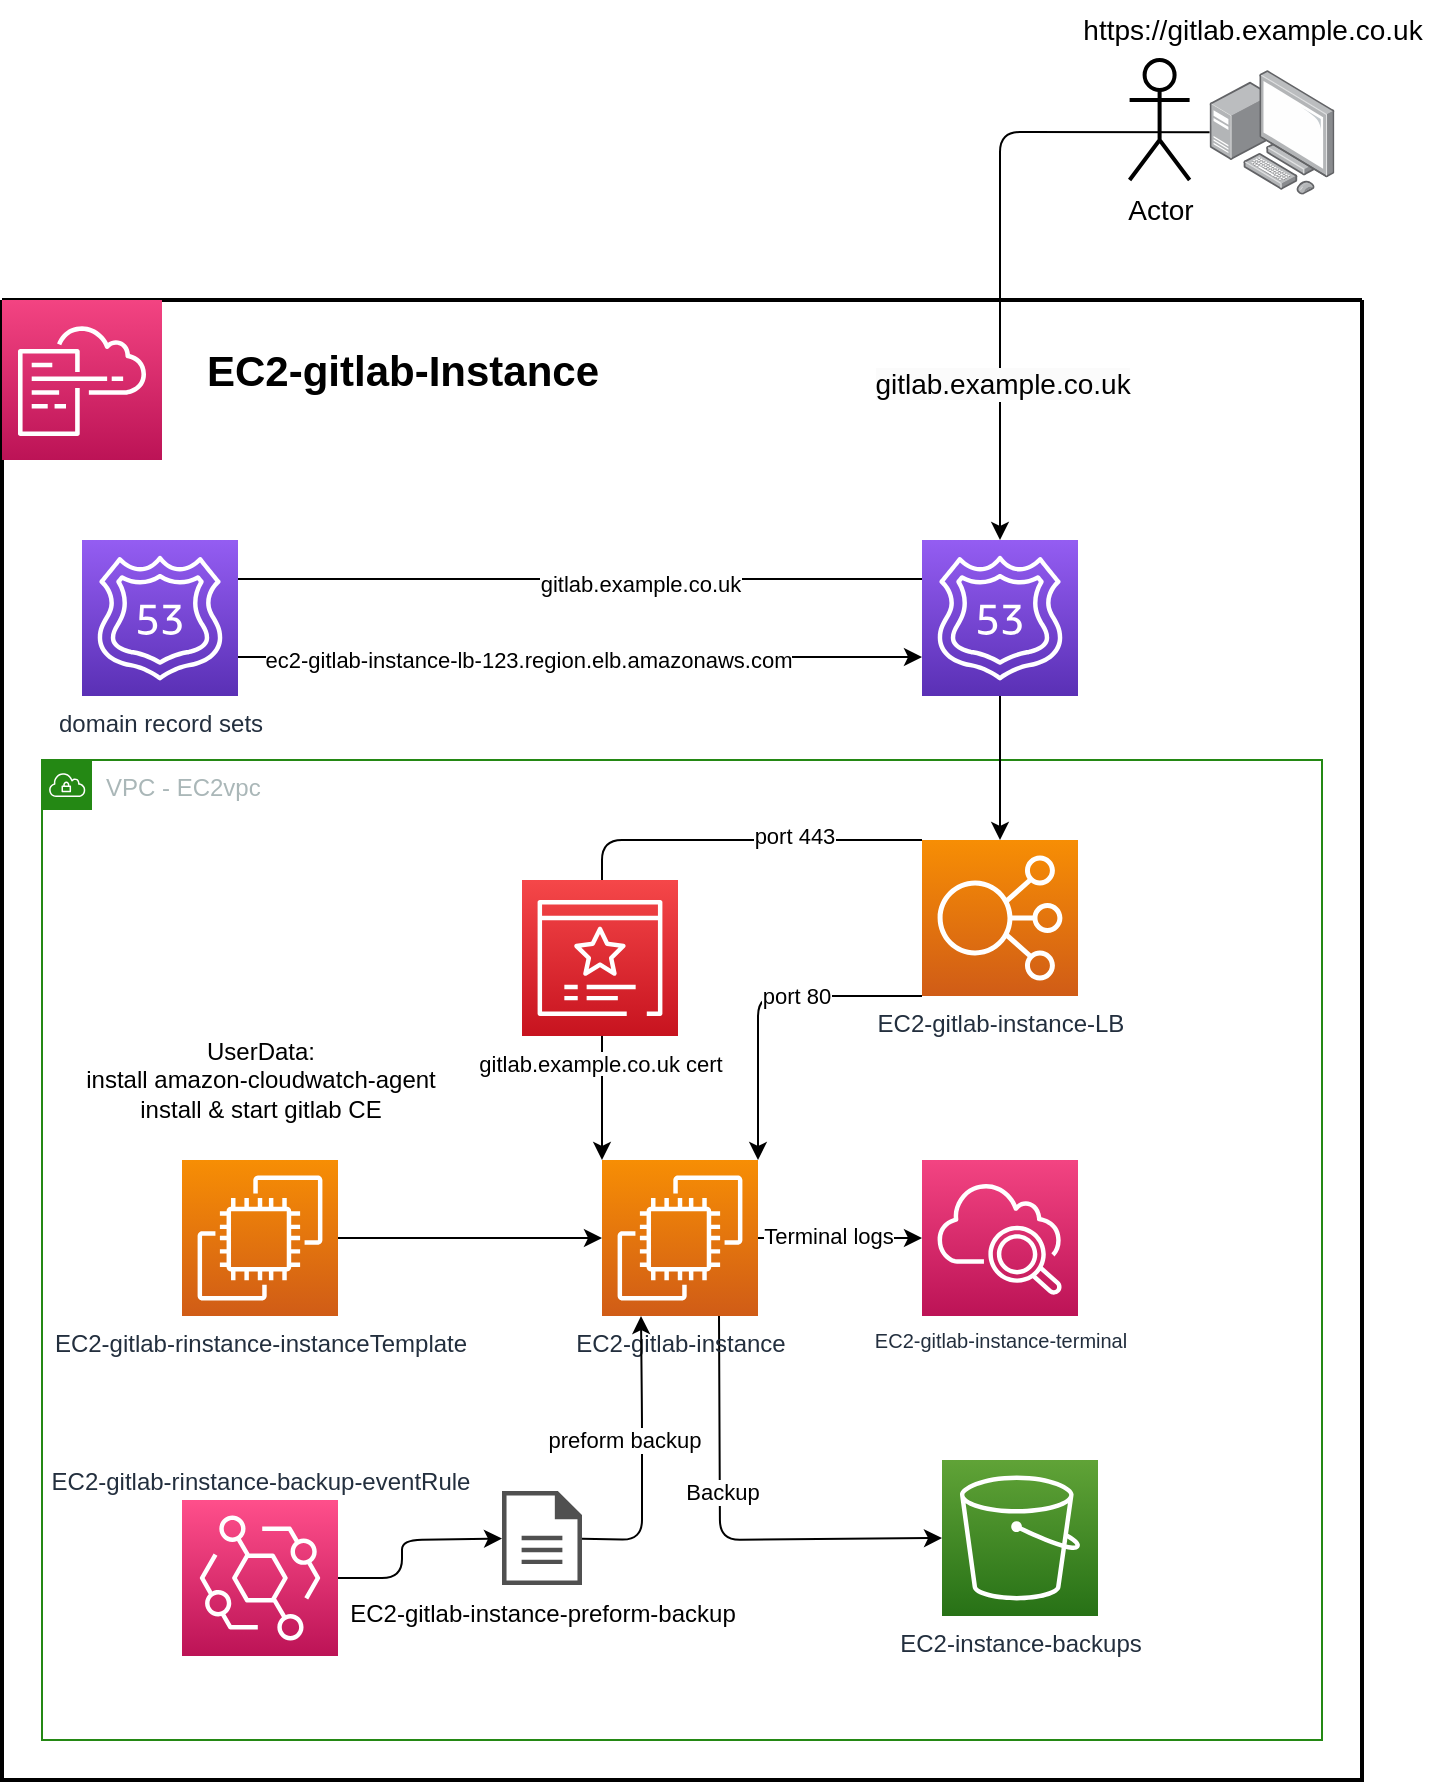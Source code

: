 <mxfile>
    <diagram id="LebaA7XyPv7hiL9rpDjV" name="Page-1">
        <mxGraphModel dx="2515" dy="960" grid="1" gridSize="10" guides="1" tooltips="1" connect="1" arrows="1" fold="1" page="1" pageScale="1" pageWidth="827" pageHeight="1169" math="0" shadow="0">
            <root>
                <mxCell id="0"/>
                <mxCell id="1" parent="0"/>
                <mxCell id="EJCW57WBnG-bgi1SWPoG-4" value="" style="swimlane;startSize=0;strokeWidth=2;verticalAlign=bottom;labelPosition=center;verticalLabelPosition=top;align=center;" parent="1" vertex="1">
                    <mxGeometry x="-760" y="300" width="680" height="740" as="geometry"/>
                </mxCell>
                <mxCell id="EJCW57WBnG-bgi1SWPoG-1" value="VPC - EC2vpc" style="points=[[0,0],[0.25,0],[0.5,0],[0.75,0],[1,0],[1,0.25],[1,0.5],[1,0.75],[1,1],[0.75,1],[0.5,1],[0.25,1],[0,1],[0,0.75],[0,0.5],[0,0.25]];outlineConnect=0;gradientColor=none;html=1;whiteSpace=wrap;fontSize=12;fontStyle=0;container=0;pointerEvents=0;collapsible=0;recursiveResize=0;shape=mxgraph.aws4.group;grIcon=mxgraph.aws4.group_vpc;strokeColor=#248814;fillColor=none;verticalAlign=top;align=left;spacingLeft=30;fontColor=#AAB7B8;dashed=0;" parent="EJCW57WBnG-bgi1SWPoG-4" vertex="1">
                    <mxGeometry x="20" y="230" width="640" height="490" as="geometry"/>
                </mxCell>
                <mxCell id="EJCW57WBnG-bgi1SWPoG-5" value="&lt;h2 class=&quot;awsui_header-text_1r9lg_5gt1n_553&quot; style=&quot;font-size: 21px&quot;&gt;EC2-gitlab-Instance&lt;/h2&gt;" style="text;html=1;align=center;verticalAlign=middle;resizable=0;points=[];autosize=1;strokeColor=none;fillColor=none;fontSize=21;" parent="EJCW57WBnG-bgi1SWPoG-4" vertex="1">
                    <mxGeometry x="90" width="220" height="70" as="geometry"/>
                </mxCell>
                <mxCell id="EJCW57WBnG-bgi1SWPoG-6" value="" style="sketch=0;points=[[0,0,0],[0.25,0,0],[0.5,0,0],[0.75,0,0],[1,0,0],[0,1,0],[0.25,1,0],[0.5,1,0],[0.75,1,0],[1,1,0],[0,0.25,0],[0,0.5,0],[0,0.75,0],[1,0.25,0],[1,0.5,0],[1,0.75,0]];points=[[0,0,0],[0.25,0,0],[0.5,0,0],[0.75,0,0],[1,0,0],[0,1,0],[0.25,1,0],[0.5,1,0],[0.75,1,0],[1,1,0],[0,0.25,0],[0,0.5,0],[0,0.75,0],[1,0.25,0],[1,0.5,0],[1,0.75,0]];outlineConnect=0;fontColor=#232F3E;gradientColor=#F34482;gradientDirection=north;fillColor=#BC1356;strokeColor=#ffffff;dashed=0;verticalLabelPosition=bottom;verticalAlign=top;align=center;html=1;fontSize=12;fontStyle=0;aspect=fixed;shape=mxgraph.aws4.resourceIcon;resIcon=mxgraph.aws4.cloudformation;" parent="EJCW57WBnG-bgi1SWPoG-4" vertex="1">
                    <mxGeometry width="80" height="80" as="geometry"/>
                </mxCell>
                <mxCell id="56" style="edgeStyle=none;html=1;entryX=0.5;entryY=0;entryDx=0;entryDy=0;entryPerimeter=0;" parent="EJCW57WBnG-bgi1SWPoG-4" source="52" target="55" edge="1">
                    <mxGeometry relative="1" as="geometry"/>
                </mxCell>
                <mxCell id="62" style="edgeStyle=none;html=1;entryX=0;entryY=0.25;entryDx=0;entryDy=0;entryPerimeter=0;exitX=1;exitY=0.25;exitDx=0;exitDy=0;exitPerimeter=0;" parent="EJCW57WBnG-bgi1SWPoG-4" source="52" target="61" edge="1">
                    <mxGeometry relative="1" as="geometry"/>
                </mxCell>
                <mxCell id="63" value="gitlab.example.co.uk" style="edgeLabel;html=1;align=center;verticalAlign=middle;resizable=0;points=[];" parent="62" vertex="1" connectable="0">
                    <mxGeometry x="-0.118" y="2" relative="1" as="geometry">
                        <mxPoint as="offset"/>
                    </mxGeometry>
                </mxCell>
                <mxCell id="52" value="" style="sketch=0;points=[[0,0,0],[0.25,0,0],[0.5,0,0],[0.75,0,0],[1,0,0],[0,1,0],[0.25,1,0],[0.5,1,0],[0.75,1,0],[1,1,0],[0,0.25,0],[0,0.5,0],[0,0.75,0],[1,0.25,0],[1,0.5,0],[1,0.75,0]];outlineConnect=0;fontColor=#232F3E;gradientColor=#945DF2;gradientDirection=north;fillColor=#5A30B5;strokeColor=#ffffff;dashed=0;verticalLabelPosition=bottom;verticalAlign=top;align=center;html=1;fontSize=12;fontStyle=0;aspect=fixed;shape=mxgraph.aws4.resourceIcon;resIcon=mxgraph.aws4.route_53;" parent="EJCW57WBnG-bgi1SWPoG-4" vertex="1">
                    <mxGeometry x="460" y="120" width="78" height="78" as="geometry"/>
                </mxCell>
                <mxCell id="64" style="edgeStyle=none;html=1;exitX=0;exitY=0.75;exitDx=0;exitDy=0;exitPerimeter=0;entryX=0;entryY=0.75;entryDx=0;entryDy=0;entryPerimeter=0;" parent="EJCW57WBnG-bgi1SWPoG-4" source="61" target="52" edge="1">
                    <mxGeometry relative="1" as="geometry">
                        <mxPoint x="440" y="180" as="targetPoint"/>
                    </mxGeometry>
                </mxCell>
                <mxCell id="65" value="ec2-gitlab-instance-lb-123.region.elb.amazonaws.com" style="edgeLabel;html=1;align=center;verticalAlign=middle;resizable=0;points=[];" parent="64" vertex="1" connectable="0">
                    <mxGeometry x="0.059" y="-1" relative="1" as="geometry">
                        <mxPoint as="offset"/>
                    </mxGeometry>
                </mxCell>
                <mxCell id="61" value="domain record sets" style="sketch=0;points=[[0,0,0],[0.25,0,0],[0.5,0,0],[0.75,0,0],[1,0,0],[0,1,0],[0.25,1,0],[0.5,1,0],[0.75,1,0],[1,1,0],[0,0.25,0],[0,0.5,0],[0,0.75,0],[1,0.25,0],[1,0.5,0],[1,0.75,0]];outlineConnect=0;fontColor=#232F3E;gradientColor=#945DF2;gradientDirection=north;fillColor=#5A30B5;strokeColor=#ffffff;dashed=0;verticalLabelPosition=bottom;verticalAlign=top;align=center;html=1;fontSize=12;fontStyle=0;aspect=fixed;shape=mxgraph.aws4.resourceIcon;resIcon=mxgraph.aws4.route_53;" parent="EJCW57WBnG-bgi1SWPoG-4" vertex="1">
                    <mxGeometry x="40" y="120" width="78" height="78" as="geometry"/>
                </mxCell>
                <mxCell id="11" value="UserData:&lt;br&gt;install amazon-cloudwatch-agent&lt;br&gt;install &amp;amp; start gitlab CE" style="text;html=1;align=center;verticalAlign=middle;resizable=0;points=[];autosize=1;strokeColor=none;fillColor=none;" parent="EJCW57WBnG-bgi1SWPoG-4" vertex="1">
                    <mxGeometry x="29" y="360" width="200" height="60" as="geometry"/>
                </mxCell>
                <mxCell id="13" value="EC2-gitlab-instance-terminal" style="sketch=0;points=[[0,0,0],[0.25,0,0],[0.5,0,0],[0.75,0,0],[1,0,0],[0,1,0],[0.25,1,0],[0.5,1,0],[0.75,1,0],[1,1,0],[0,0.25,0],[0,0.5,0],[0,0.75,0],[1,0.25,0],[1,0.5,0],[1,0.75,0]];points=[[0,0,0],[0.25,0,0],[0.5,0,0],[0.75,0,0],[1,0,0],[0,1,0],[0.25,1,0],[0.5,1,0],[0.75,1,0],[1,1,0],[0,0.25,0],[0,0.5,0],[0,0.75,0],[1,0.25,0],[1,0.5,0],[1,0.75,0]];outlineConnect=0;fontColor=#232F3E;gradientColor=#F34482;gradientDirection=north;fillColor=#BC1356;strokeColor=#ffffff;dashed=0;verticalLabelPosition=bottom;verticalAlign=top;align=center;html=1;fontSize=10;fontStyle=0;aspect=fixed;shape=mxgraph.aws4.resourceIcon;resIcon=mxgraph.aws4.cloudwatch_2;" parent="EJCW57WBnG-bgi1SWPoG-4" vertex="1">
                    <mxGeometry x="460" y="430" width="78" height="78" as="geometry"/>
                </mxCell>
                <mxCell id="75" style="edgeStyle=none;html=1;entryX=0;entryY=0.5;entryDx=0;entryDy=0;entryPerimeter=0;" parent="EJCW57WBnG-bgi1SWPoG-4" source="6" target="13" edge="1">
                    <mxGeometry relative="1" as="geometry"/>
                </mxCell>
                <mxCell id="76" value="Terminal logs" style="edgeLabel;html=1;align=center;verticalAlign=middle;resizable=0;points=[];" parent="75" vertex="1" connectable="0">
                    <mxGeometry x="-0.145" y="1" relative="1" as="geometry">
                        <mxPoint as="offset"/>
                    </mxGeometry>
                </mxCell>
                <mxCell id="79" style="edgeStyle=none;html=1;entryX=0;entryY=0.5;entryDx=0;entryDy=0;entryPerimeter=0;exitX=0.75;exitY=1;exitDx=0;exitDy=0;exitPerimeter=0;" parent="EJCW57WBnG-bgi1SWPoG-4" source="6" target="78" edge="1">
                    <mxGeometry relative="1" as="geometry">
                        <Array as="points">
                            <mxPoint x="359" y="620"/>
                        </Array>
                    </mxGeometry>
                </mxCell>
                <mxCell id="80" value="Backup" style="edgeLabel;html=1;align=center;verticalAlign=middle;resizable=0;points=[];" parent="79" vertex="1" connectable="0">
                    <mxGeometry x="0.221" relative="1" as="geometry">
                        <mxPoint x="-23" y="-24" as="offset"/>
                    </mxGeometry>
                </mxCell>
                <mxCell id="6" value="EC2-gitlab-instance" style="sketch=0;points=[[0,0,0],[0.25,0,0],[0.5,0,0],[0.75,0,0],[1,0,0],[0,1,0],[0.25,1,0],[0.5,1,0],[0.75,1,0],[1,1,0],[0,0.25,0],[0,0.5,0],[0,0.75,0],[1,0.25,0],[1,0.5,0],[1,0.75,0]];outlineConnect=0;fontColor=#232F3E;gradientColor=#F78E04;gradientDirection=north;fillColor=#D05C17;strokeColor=#ffffff;dashed=0;verticalLabelPosition=bottom;verticalAlign=top;align=center;html=1;fontSize=12;fontStyle=0;aspect=fixed;shape=mxgraph.aws4.resourceIcon;resIcon=mxgraph.aws4.ec2;" parent="EJCW57WBnG-bgi1SWPoG-4" vertex="1">
                    <mxGeometry x="300" y="430" width="78" height="78" as="geometry"/>
                </mxCell>
                <mxCell id="74" style="edgeStyle=none;html=1;entryX=0;entryY=0.5;entryDx=0;entryDy=0;entryPerimeter=0;" parent="EJCW57WBnG-bgi1SWPoG-4" source="5" target="6" edge="1">
                    <mxGeometry relative="1" as="geometry"/>
                </mxCell>
                <mxCell id="5" value="EC2-gitlab-rinstance-instanceTemplate" style="sketch=0;points=[[0,0,0],[0.25,0,0],[0.5,0,0],[0.75,0,0],[1,0,0],[0,1,0],[0.25,1,0],[0.5,1,0],[0.75,1,0],[1,1,0],[0,0.25,0],[0,0.5,0],[0,0.75,0],[1,0.25,0],[1,0.5,0],[1,0.75,0]];outlineConnect=0;fontColor=#232F3E;gradientColor=#F78E04;gradientDirection=north;fillColor=#D05C17;strokeColor=#ffffff;dashed=0;verticalLabelPosition=bottom;verticalAlign=top;align=center;html=1;fontSize=12;fontStyle=0;aspect=fixed;shape=mxgraph.aws4.resourceIcon;resIcon=mxgraph.aws4.ec2;" parent="EJCW57WBnG-bgi1SWPoG-4" vertex="1">
                    <mxGeometry x="90" y="430" width="78" height="78" as="geometry"/>
                </mxCell>
                <mxCell id="67" style="edgeStyle=none;html=1;exitX=0;exitY=0;exitDx=0;exitDy=0;exitPerimeter=0;entryX=0;entryY=0;entryDx=0;entryDy=0;entryPerimeter=0;" parent="EJCW57WBnG-bgi1SWPoG-4" source="55" target="6" edge="1">
                    <mxGeometry relative="1" as="geometry">
                        <Array as="points">
                            <mxPoint x="300" y="270"/>
                        </Array>
                    </mxGeometry>
                </mxCell>
                <mxCell id="70" value="port 443" style="edgeLabel;html=1;align=center;verticalAlign=middle;resizable=0;points=[];" parent="67" vertex="1" connectable="0">
                    <mxGeometry x="-0.598" y="-2" relative="1" as="geometry">
                        <mxPoint as="offset"/>
                    </mxGeometry>
                </mxCell>
                <mxCell id="68" style="edgeStyle=none;html=1;exitX=0;exitY=1;exitDx=0;exitDy=0;exitPerimeter=0;entryX=1;entryY=0;entryDx=0;entryDy=0;entryPerimeter=0;" parent="EJCW57WBnG-bgi1SWPoG-4" source="55" target="6" edge="1">
                    <mxGeometry relative="1" as="geometry">
                        <Array as="points">
                            <mxPoint x="378" y="348"/>
                        </Array>
                    </mxGeometry>
                </mxCell>
                <mxCell id="69" value="port 80" style="edgeLabel;html=1;align=center;verticalAlign=middle;resizable=0;points=[];" parent="68" vertex="1" connectable="0">
                    <mxGeometry x="-0.226" relative="1" as="geometry">
                        <mxPoint as="offset"/>
                    </mxGeometry>
                </mxCell>
                <mxCell id="55" value="EC2-gitlab-instance-LB" style="sketch=0;points=[[0,0,0],[0.25,0,0],[0.5,0,0],[0.75,0,0],[1,0,0],[0,1,0],[0.25,1,0],[0.5,1,0],[0.75,1,0],[1,1,0],[0,0.25,0],[0,0.5,0],[0,0.75,0],[1,0.25,0],[1,0.5,0],[1,0.75,0]];outlineConnect=0;fontColor=#232F3E;gradientColor=#F78E04;gradientDirection=north;fillColor=#D05C17;strokeColor=#ffffff;dashed=0;verticalLabelPosition=bottom;verticalAlign=top;align=center;html=1;fontSize=12;fontStyle=0;aspect=fixed;shape=mxgraph.aws4.resourceIcon;resIcon=mxgraph.aws4.elastic_load_balancing;" parent="EJCW57WBnG-bgi1SWPoG-4" vertex="1">
                    <mxGeometry x="460" y="270" width="78" height="78" as="geometry"/>
                </mxCell>
                <mxCell id="71" value="&lt;span style=&quot;color: rgb(0, 0, 0); font-size: 11px; background-color: rgb(255, 255, 255);&quot;&gt;gitlab.example.co.uk cert&lt;/span&gt;" style="sketch=0;points=[[0,0,0],[0.25,0,0],[0.5,0,0],[0.75,0,0],[1,0,0],[0,1,0],[0.25,1,0],[0.5,1,0],[0.75,1,0],[1,1,0],[0,0.25,0],[0,0.5,0],[0,0.75,0],[1,0.25,0],[1,0.5,0],[1,0.75,0]];outlineConnect=0;fontColor=#232F3E;gradientColor=#F54749;gradientDirection=north;fillColor=#C7131F;strokeColor=#ffffff;dashed=0;verticalLabelPosition=bottom;verticalAlign=top;align=center;html=1;fontSize=12;fontStyle=0;aspect=fixed;shape=mxgraph.aws4.resourceIcon;resIcon=mxgraph.aws4.certificate_manager_3;" parent="EJCW57WBnG-bgi1SWPoG-4" vertex="1">
                    <mxGeometry x="260" y="290" width="78" height="78" as="geometry"/>
                </mxCell>
                <mxCell id="78" value="EC2-instance-backups" style="sketch=0;points=[[0,0,0],[0.25,0,0],[0.5,0,0],[0.75,0,0],[1,0,0],[0,1,0],[0.25,1,0],[0.5,1,0],[0.75,1,0],[1,1,0],[0,0.25,0],[0,0.5,0],[0,0.75,0],[1,0.25,0],[1,0.5,0],[1,0.75,0]];outlineConnect=0;fontColor=#232F3E;gradientColor=#60A337;gradientDirection=north;fillColor=#277116;strokeColor=#ffffff;dashed=0;verticalLabelPosition=bottom;verticalAlign=top;align=center;html=1;fontSize=12;fontStyle=0;aspect=fixed;shape=mxgraph.aws4.resourceIcon;resIcon=mxgraph.aws4.s3;" parent="EJCW57WBnG-bgi1SWPoG-4" vertex="1">
                    <mxGeometry x="470" y="580" width="78" height="78" as="geometry"/>
                </mxCell>
                <mxCell id="84" style="edgeStyle=none;html=1;" edge="1" parent="EJCW57WBnG-bgi1SWPoG-4" source="81" target="83">
                    <mxGeometry relative="1" as="geometry">
                        <Array as="points">
                            <mxPoint x="200" y="639"/>
                            <mxPoint x="200" y="620"/>
                        </Array>
                    </mxGeometry>
                </mxCell>
                <mxCell id="81" value="EC2-gitlab-rinstance-backup-eventRule" style="sketch=0;points=[[0,0,0],[0.25,0,0],[0.5,0,0],[0.75,0,0],[1,0,0],[0,1,0],[0.25,1,0],[0.5,1,0],[0.75,1,0],[1,1,0],[0,0.25,0],[0,0.5,0],[0,0.75,0],[1,0.25,0],[1,0.5,0],[1,0.75,0]];outlineConnect=0;fontColor=#232F3E;gradientColor=#FF4F8B;gradientDirection=north;fillColor=#BC1356;strokeColor=#ffffff;dashed=0;verticalLabelPosition=top;verticalAlign=bottom;align=center;html=1;fontSize=12;fontStyle=0;aspect=fixed;shape=mxgraph.aws4.resourceIcon;resIcon=mxgraph.aws4.eventbridge;labelPosition=center;" vertex="1" parent="EJCW57WBnG-bgi1SWPoG-4">
                    <mxGeometry x="90" y="600" width="78" height="78" as="geometry"/>
                </mxCell>
                <mxCell id="83" value="EC2-gitlab-instance-preform-backup" style="sketch=0;pointerEvents=1;shadow=0;dashed=0;html=1;strokeColor=none;fillColor=#505050;labelPosition=center;verticalLabelPosition=bottom;verticalAlign=top;outlineConnect=0;align=center;shape=mxgraph.office.concepts.document;" vertex="1" parent="EJCW57WBnG-bgi1SWPoG-4">
                    <mxGeometry x="250" y="595.5" width="40" height="47" as="geometry"/>
                </mxCell>
                <mxCell id="85" style="edgeStyle=none;html=1;entryX=0.25;entryY=1;entryDx=0;entryDy=0;entryPerimeter=0;" edge="1" parent="EJCW57WBnG-bgi1SWPoG-4" source="83" target="6">
                    <mxGeometry relative="1" as="geometry">
                        <mxPoint x="320" y="520" as="targetPoint"/>
                        <Array as="points">
                            <mxPoint x="320" y="620"/>
                            <mxPoint x="320" y="560"/>
                        </Array>
                    </mxGeometry>
                </mxCell>
                <mxCell id="86" value="preform backup" style="edgeLabel;html=1;align=center;verticalAlign=middle;resizable=0;points=[];" vertex="1" connectable="0" parent="85">
                    <mxGeometry x="-0.627" y="-2" relative="1" as="geometry">
                        <mxPoint x="-6" y="-52" as="offset"/>
                    </mxGeometry>
                </mxCell>
                <mxCell id="53" style="edgeStyle=none;html=1;entryX=0.5;entryY=0;entryDx=0;entryDy=0;entryPerimeter=0;" parent="1" source="49" target="52" edge="1">
                    <mxGeometry relative="1" as="geometry">
                        <Array as="points">
                            <mxPoint x="-261" y="216"/>
                        </Array>
                    </mxGeometry>
                </mxCell>
                <mxCell id="54" value="&lt;span style=&quot;font-size: 14px; background-color: rgb(251, 251, 251);&quot;&gt;gitlab.example.co.uk&lt;/span&gt;" style="edgeLabel;html=1;align=center;verticalAlign=middle;resizable=0;points=[];" parent="53" vertex="1" connectable="0">
                    <mxGeometry x="0.661" relative="1" as="geometry">
                        <mxPoint x="1" y="-26" as="offset"/>
                    </mxGeometry>
                </mxCell>
                <mxCell id="49" value="" style="points=[];aspect=fixed;html=1;align=center;shadow=0;dashed=0;image;image=img/lib/allied_telesis/computer_and_terminals/Personal_Computer_with_Server.svg;" parent="1" vertex="1">
                    <mxGeometry x="-156.2" y="185" width="62.4" height="62.4" as="geometry"/>
                </mxCell>
                <mxCell id="50" value="https://gitlab.example.co.uk" style="text;html=1;align=center;verticalAlign=middle;resizable=0;points=[];autosize=1;strokeColor=none;fillColor=none;fontSize=14;" parent="1" vertex="1">
                    <mxGeometry x="-230" y="150" width="190" height="30" as="geometry"/>
                </mxCell>
                <mxCell id="51" value="Actor" style="shape=umlActor;verticalLabelPosition=bottom;verticalAlign=top;html=1;outlineConnect=0;strokeWidth=2;fontSize=14;" parent="1" vertex="1">
                    <mxGeometry x="-196.2" y="180" width="30" height="60" as="geometry"/>
                </mxCell>
            </root>
        </mxGraphModel>
    </diagram>
</mxfile>